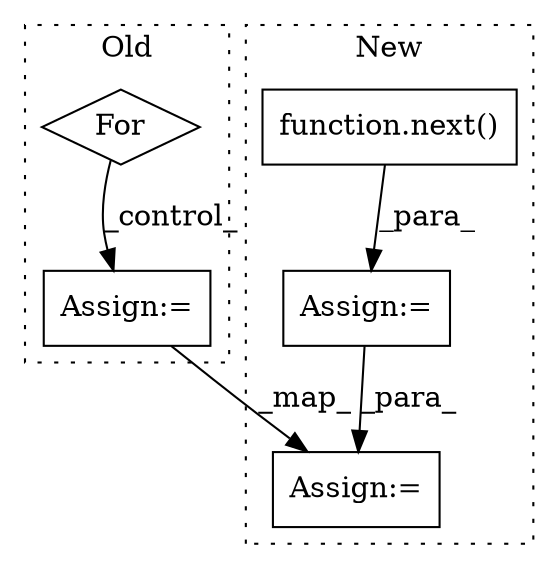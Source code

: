 digraph G {
subgraph cluster0 {
1 [label="For" a="107" s="2507,2552" l="4,14" shape="diamond"];
5 [label="Assign:=" a="68" s="2707" l="3" shape="box"];
label = "Old";
style="dotted";
}
subgraph cluster1 {
2 [label="function.next()" a="75" s="2448,2475" l="5,1" shape="box"];
3 [label="Assign:=" a="68" s="2445" l="3" shape="box"];
4 [label="Assign:=" a="68" s="2500" l="3" shape="box"];
label = "New";
style="dotted";
}
1 -> 5 [label="_control_"];
2 -> 3 [label="_para_"];
3 -> 4 [label="_para_"];
5 -> 4 [label="_map_"];
}